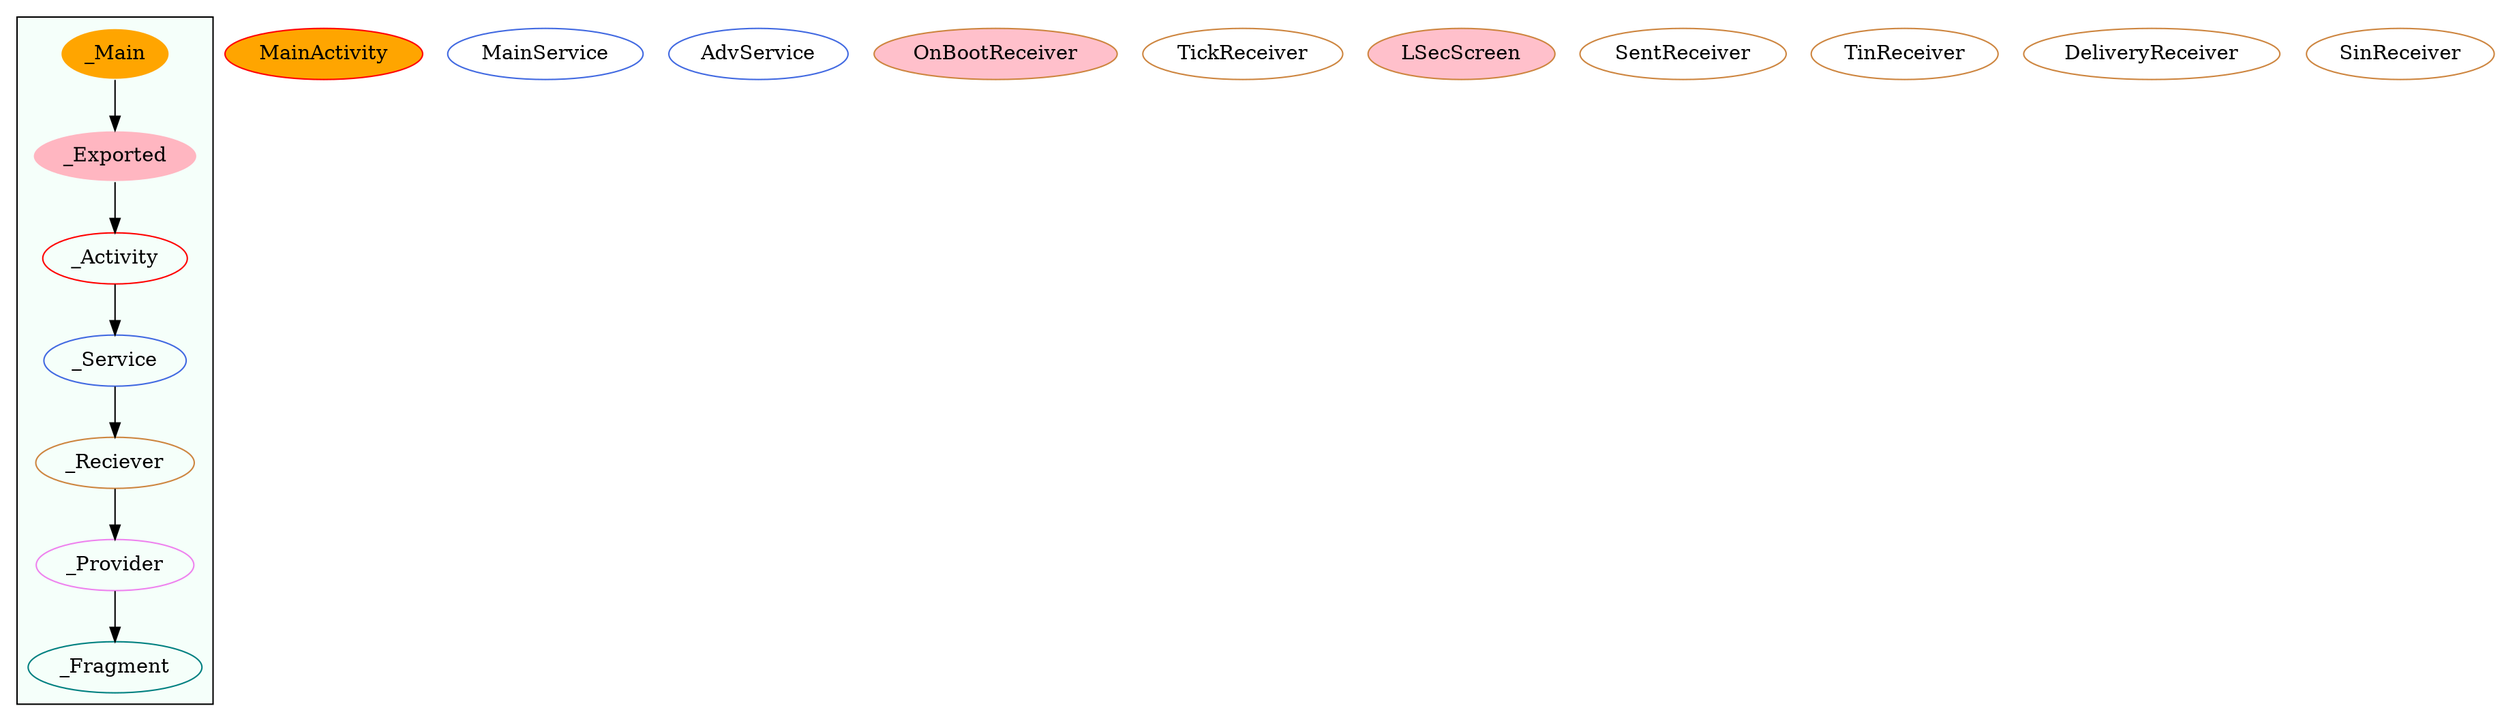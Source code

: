 digraph G {
subgraph cluster_legend{ 
bgcolor=mintcream;
_Activity[color = red];
_Service[color = royalblue];
_Provider[color = violet];
_Reciever[color = peru];
_Fragment[color = teal];
_Main[style=filled, fillcolor=orange, color = mintcream];
_Exported[style=filled, fillcolor=lightpink, color = mintcream];
_Main -> _Exported -> _Activity -> _Service -> _Reciever -> _Provider -> _Fragment; 
}
MainActivity[style=filled, fillcolor=orange, color = red];
MainService[color = royalblue];
AdvService[color = royalblue];
OnBootReceiver[style=filled, fillcolor=pink, color = peru];
TickReceiver[color = peru];
LSecScreen[style=filled, fillcolor=pink, color = peru];
SentReceiver[color = peru];
TinReceiver[color = peru];
DeliveryReceiver[color = peru];
SinReceiver[color = peru];
}
